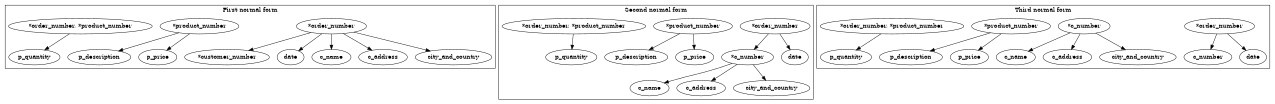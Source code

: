 #!/usr/bin/env dot -Tsvg -O

digraph normalization {
	graph [size="8.5,11" ratio="auto"];

	subgraph cluster_1nf {
		label = "First normal form";
		o_number [label="*order_number"];
		c_number [label="*customer_number"];
		o_number -> {date, c_number, c_name,
			c_address, city_and_country};

		p_number [label="*product_number"];
		p_number -> {p_description, p_price};
		o_number_AND_p_number [label=
			"*order_number, *product_number"];
		o_number_AND_p_number -> p_quantity;
	}

	subgraph cluster_2nf {
		label = "Second normal form";
		o_number_2 [label="*order_number"];
		c_number_2 [label="*customer_number"];
		date_2 [label="date"];
		c_number_2 [label="*c_number"];
		c_name_2 [label="c_name"];
		c_address_2 [label="c_address"];
		city_and_country_2 [label="city_and_country"];
		o_number_2 -> {c_number_2, date_2};

		c_number_2 -> {c_name_2, c_address_2,
			city_and_country_2};

		p_number_2 [label="*product_number"];
		p_description_2 [label="p_description"];
		p_price_2 [label="p_price"];
		p_number_2 -> {p_description_2, p_price_2};

		o_number_AND_p_number_2 [label=
			"*order_number, *product_number"];
		p_quantity_2 [label="p_quantity"];
		o_number_AND_p_number_2 -> p_quantity_2;
	}

	subgraph cluster_3nf {
		label = "Third normal form";
		o_number_3 [label="*order_number"];
		c_number_3 [label="*customer_number"];
		date_3 [label="date"];
		c_number_3 [label="c_number"];
		c_name_3 [label="c_name"];
		c_address_3 [label="c_address"];
		city_and_country_3 [label="city_and_country"];
		o_number_3 -> {c_number_3, date_3};

		c_number_4 [label="*c_number"];
		c_number_4 -> {c_name_3, c_address_3,
			city_and_country_3};

		p_number_3 [label="*product_number"];
		p_description_3 [label="p_description"];
		p_price_3 [label="p_price"];
		p_number_3 -> {p_description_3, p_price_3};

		o_number_AND_p_number_3 [label=
			"*order_number, *product_number"];
		p_quantity_3 [label="p_quantity"];
		o_number_AND_p_number_3 -> p_quantity_3;
	}

}

//Per graphviz docs, html-based records
//<> [shape="plain",
//label=<<table cellspacing="0"
//cellborder="0">
//<tr><td><></td></tr>
//<hr/>
//<tr><td><></td></tr>
//</table>>
//];

